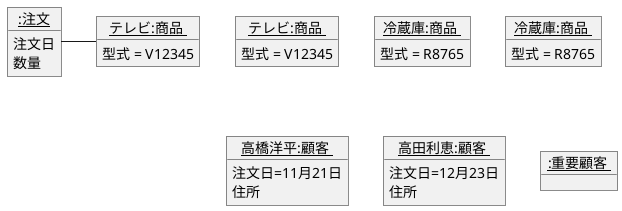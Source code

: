 @startuml  

object "<u>テレビ:商品 </u>" as television1 {
型式 = V12345
}

object "<u>テレビ:商品 </u>" as television2 {
型式 = V12345
}

object "<u>冷蔵庫:商品 </u>" as refrigerator1 {
型式 = R8765
}

object "<u>冷蔵庫:商品 </u>" as refrigerator2 {
型式 = R8765
}


object "<u>:注文</u>" as order {
注文日
数量
}

object "<u>高橋洋平:顧客 </u>" as customer {
注文日=11月21日
住所
}

object "<u>高田利恵:顧客 </u>" as customer2 {
注文日=12月23日
住所
}

object "<u>:重要顧客 </u>" as importantcustomer {
}

' customer -- television1
' customer -- television2
' customer -- refrigerator1
' importantcustomer -- customer
' customer2 -- refrigerator2

order -ri- television1

@enduml
